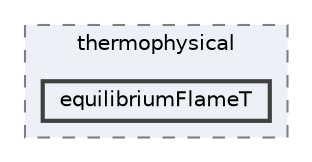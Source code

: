 digraph "applications/utilities/thermophysical/equilibriumFlameT"
{
 // LATEX_PDF_SIZE
  bgcolor="transparent";
  edge [fontname=Helvetica,fontsize=10,labelfontname=Helvetica,labelfontsize=10];
  node [fontname=Helvetica,fontsize=10,shape=box,height=0.2,width=0.4];
  compound=true
  subgraph clusterdir_ad006ac2d4adf68d191bc9af38a824ca {
    graph [ bgcolor="#edf0f7", pencolor="grey50", label="thermophysical", fontname=Helvetica,fontsize=10 style="filled,dashed", URL="dir_ad006ac2d4adf68d191bc9af38a824ca.html",tooltip=""]
  dir_0c2a15d7ca464349ba028bde0fe814ef [label="equilibriumFlameT", fillcolor="#edf0f7", color="grey25", style="filled,bold", URL="dir_0c2a15d7ca464349ba028bde0fe814ef.html",tooltip=""];
  }
}
